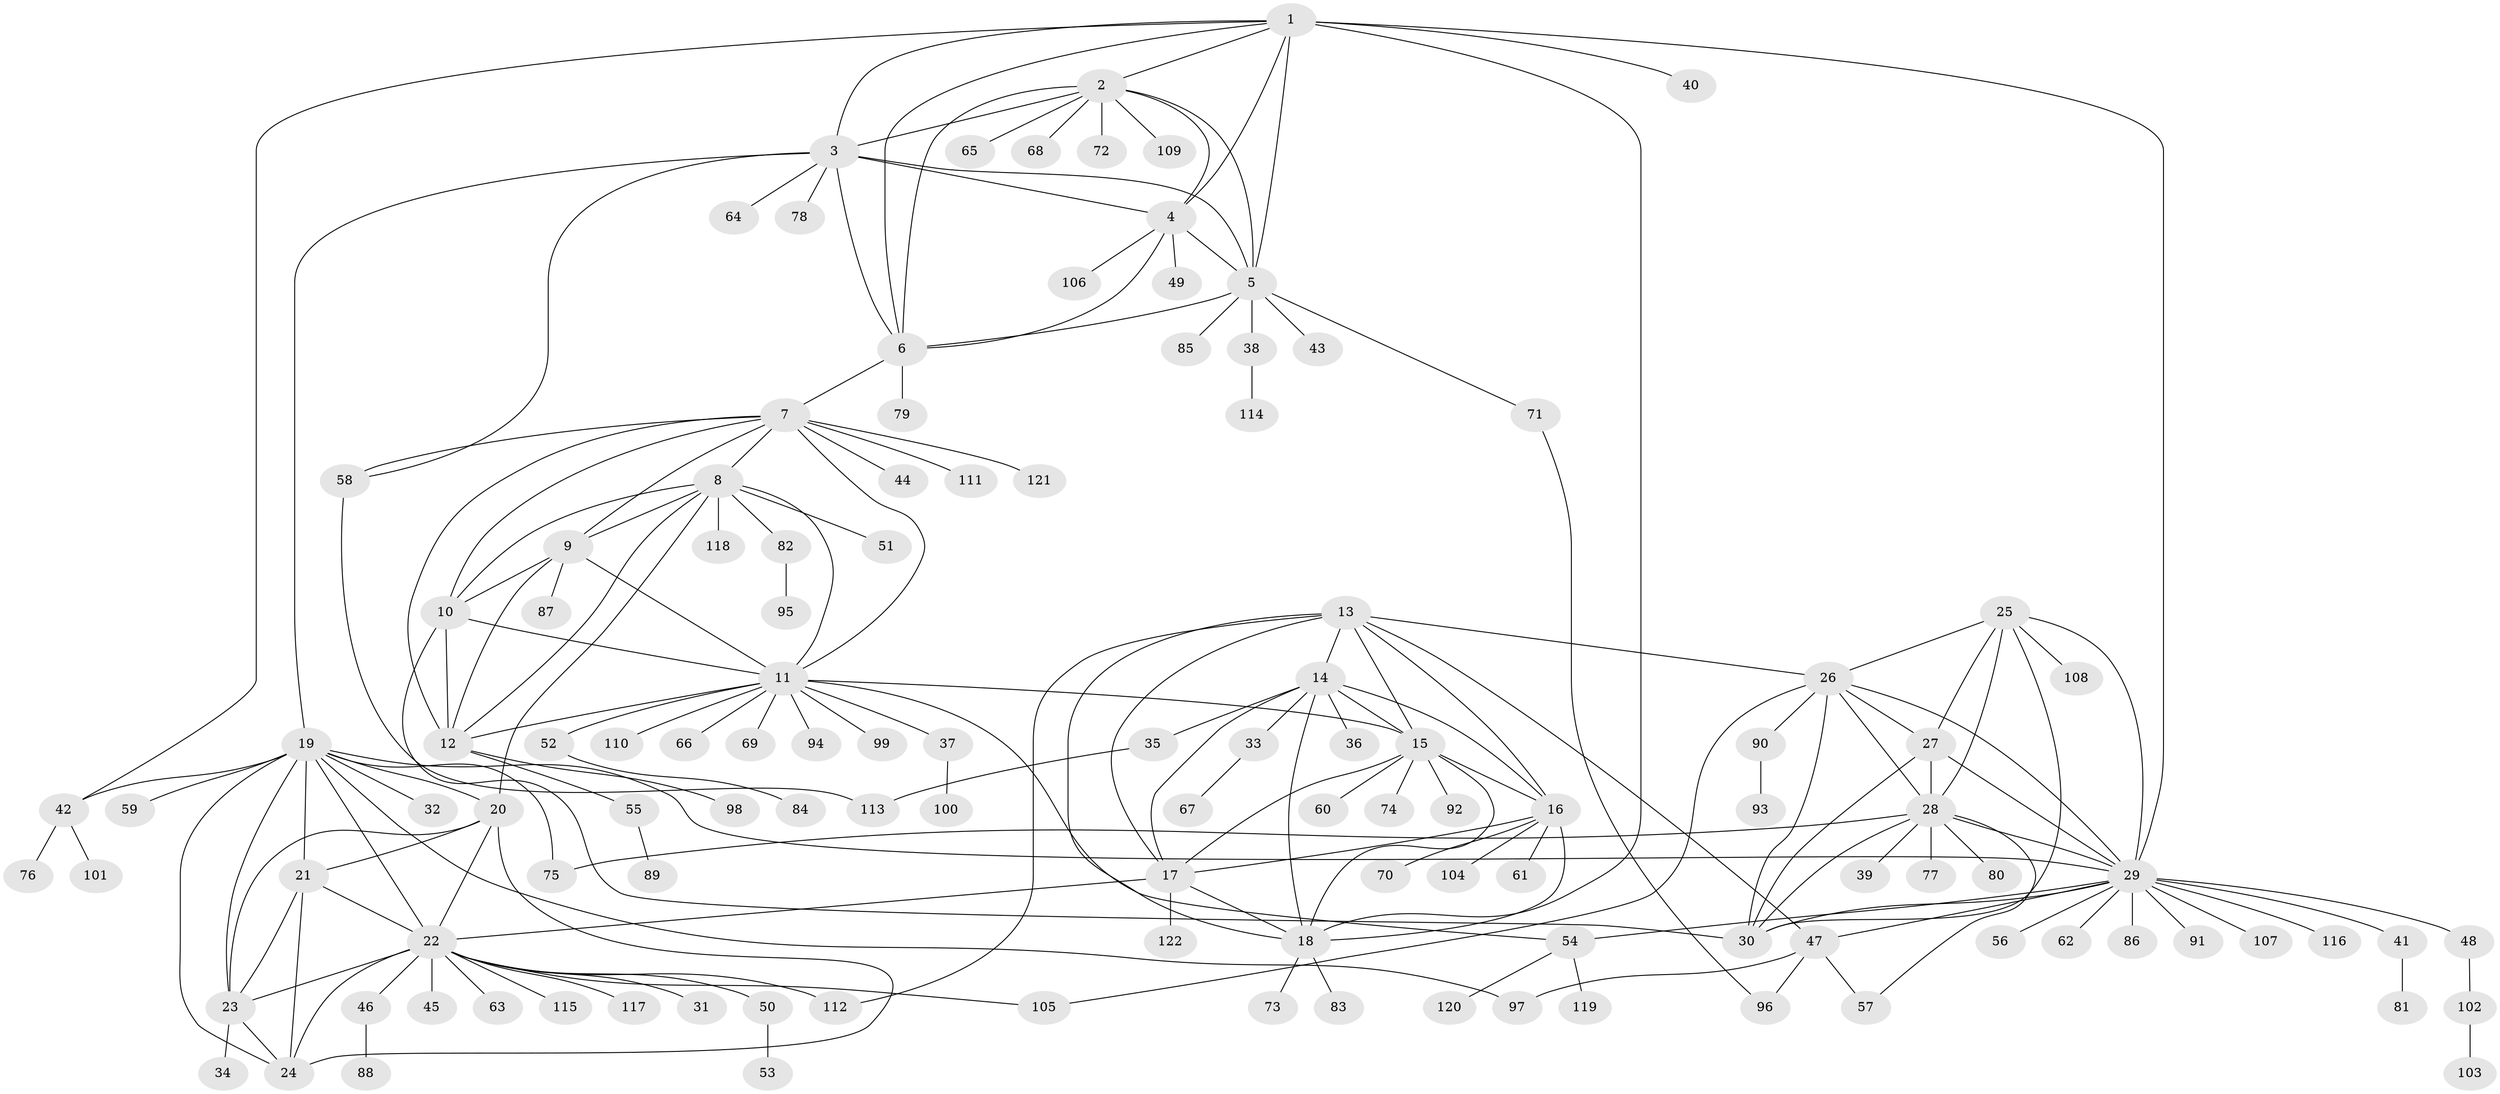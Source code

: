 // Generated by graph-tools (version 1.1) at 2025/02/03/09/25 03:02:34]
// undirected, 122 vertices, 188 edges
graph export_dot {
graph [start="1"]
  node [color=gray90,style=filled];
  1;
  2;
  3;
  4;
  5;
  6;
  7;
  8;
  9;
  10;
  11;
  12;
  13;
  14;
  15;
  16;
  17;
  18;
  19;
  20;
  21;
  22;
  23;
  24;
  25;
  26;
  27;
  28;
  29;
  30;
  31;
  32;
  33;
  34;
  35;
  36;
  37;
  38;
  39;
  40;
  41;
  42;
  43;
  44;
  45;
  46;
  47;
  48;
  49;
  50;
  51;
  52;
  53;
  54;
  55;
  56;
  57;
  58;
  59;
  60;
  61;
  62;
  63;
  64;
  65;
  66;
  67;
  68;
  69;
  70;
  71;
  72;
  73;
  74;
  75;
  76;
  77;
  78;
  79;
  80;
  81;
  82;
  83;
  84;
  85;
  86;
  87;
  88;
  89;
  90;
  91;
  92;
  93;
  94;
  95;
  96;
  97;
  98;
  99;
  100;
  101;
  102;
  103;
  104;
  105;
  106;
  107;
  108;
  109;
  110;
  111;
  112;
  113;
  114;
  115;
  116;
  117;
  118;
  119;
  120;
  121;
  122;
  1 -- 2;
  1 -- 3;
  1 -- 4;
  1 -- 5;
  1 -- 6;
  1 -- 18;
  1 -- 29;
  1 -- 40;
  1 -- 42;
  2 -- 3;
  2 -- 4;
  2 -- 5;
  2 -- 6;
  2 -- 65;
  2 -- 68;
  2 -- 72;
  2 -- 109;
  3 -- 4;
  3 -- 5;
  3 -- 6;
  3 -- 19;
  3 -- 58;
  3 -- 64;
  3 -- 78;
  4 -- 5;
  4 -- 6;
  4 -- 49;
  4 -- 106;
  5 -- 6;
  5 -- 38;
  5 -- 43;
  5 -- 71;
  5 -- 85;
  6 -- 7;
  6 -- 79;
  7 -- 8;
  7 -- 9;
  7 -- 10;
  7 -- 11;
  7 -- 12;
  7 -- 44;
  7 -- 58;
  7 -- 111;
  7 -- 121;
  8 -- 9;
  8 -- 10;
  8 -- 11;
  8 -- 12;
  8 -- 20;
  8 -- 51;
  8 -- 82;
  8 -- 118;
  9 -- 10;
  9 -- 11;
  9 -- 12;
  9 -- 87;
  10 -- 11;
  10 -- 12;
  10 -- 30;
  11 -- 12;
  11 -- 15;
  11 -- 37;
  11 -- 52;
  11 -- 54;
  11 -- 66;
  11 -- 69;
  11 -- 94;
  11 -- 99;
  11 -- 110;
  12 -- 55;
  12 -- 98;
  13 -- 14;
  13 -- 15;
  13 -- 16;
  13 -- 17;
  13 -- 18;
  13 -- 26;
  13 -- 47;
  13 -- 112;
  14 -- 15;
  14 -- 16;
  14 -- 17;
  14 -- 18;
  14 -- 33;
  14 -- 35;
  14 -- 36;
  15 -- 16;
  15 -- 17;
  15 -- 18;
  15 -- 60;
  15 -- 74;
  15 -- 92;
  16 -- 17;
  16 -- 18;
  16 -- 61;
  16 -- 70;
  16 -- 104;
  17 -- 18;
  17 -- 22;
  17 -- 122;
  18 -- 73;
  18 -- 83;
  19 -- 20;
  19 -- 21;
  19 -- 22;
  19 -- 23;
  19 -- 24;
  19 -- 29;
  19 -- 32;
  19 -- 42;
  19 -- 59;
  19 -- 75;
  19 -- 97;
  20 -- 21;
  20 -- 22;
  20 -- 23;
  20 -- 24;
  21 -- 22;
  21 -- 23;
  21 -- 24;
  22 -- 23;
  22 -- 24;
  22 -- 31;
  22 -- 45;
  22 -- 46;
  22 -- 50;
  22 -- 63;
  22 -- 105;
  22 -- 112;
  22 -- 115;
  22 -- 117;
  23 -- 24;
  23 -- 34;
  25 -- 26;
  25 -- 27;
  25 -- 28;
  25 -- 29;
  25 -- 30;
  25 -- 108;
  26 -- 27;
  26 -- 28;
  26 -- 29;
  26 -- 30;
  26 -- 90;
  26 -- 105;
  27 -- 28;
  27 -- 29;
  27 -- 30;
  28 -- 29;
  28 -- 30;
  28 -- 39;
  28 -- 57;
  28 -- 75;
  28 -- 77;
  28 -- 80;
  29 -- 30;
  29 -- 41;
  29 -- 47;
  29 -- 48;
  29 -- 54;
  29 -- 56;
  29 -- 62;
  29 -- 86;
  29 -- 91;
  29 -- 107;
  29 -- 116;
  33 -- 67;
  35 -- 113;
  37 -- 100;
  38 -- 114;
  41 -- 81;
  42 -- 76;
  42 -- 101;
  46 -- 88;
  47 -- 57;
  47 -- 96;
  47 -- 97;
  48 -- 102;
  50 -- 53;
  52 -- 84;
  54 -- 119;
  54 -- 120;
  55 -- 89;
  58 -- 113;
  71 -- 96;
  82 -- 95;
  90 -- 93;
  102 -- 103;
}
